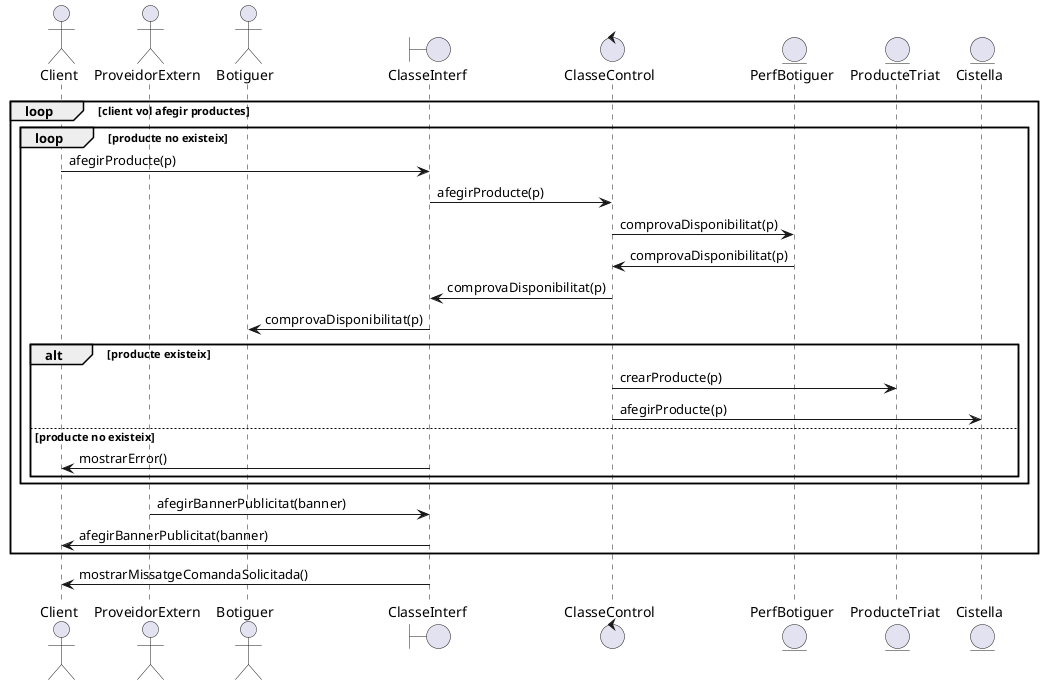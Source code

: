@startuml
' ***** Declaració d'actors i objectes. 
' ***** Els objectes poden ser comunicació (boundary), control o entity
actor Client
actor ProveidorExtern
actor Botiguer
boundary ClasseInterf
control ClasseControl
entity PerfBotiguer
entity ProducteTriat
entity Cistella

loop client vol afegir productes
  loop producte no existeix
    Client -> ClasseInterf : afegirProducte(p)
    ClasseInterf -> ClasseControl : afegirProducte(p)
    ClasseControl -> PerfBotiguer : comprovaDisponibilitat(p)
    PerfBotiguer -> ClasseControl : comprovaDisponibilitat(p)
    ClasseControl -> ClasseInterf : comprovaDisponibilitat(p)
    ClasseInterf -> Botiguer : comprovaDisponibilitat(p)
    alt producte existeix
      ClasseControl -> ProducteTriat : crearProducte(p)
      ClasseControl -> Cistella : afegirProducte(p)
    else producte no existeix
      ClasseInterf -> Client : mostrarError()
    end
  end
  
  ProveidorExtern -> ClasseInterf : afegirBannerPublicitat(banner)
  ClasseInterf -> Client : afegirBannerPublicitat(banner)
end
ClasseInterf -> Client : mostrarMissatgeComandaSolicitada()
@enduml